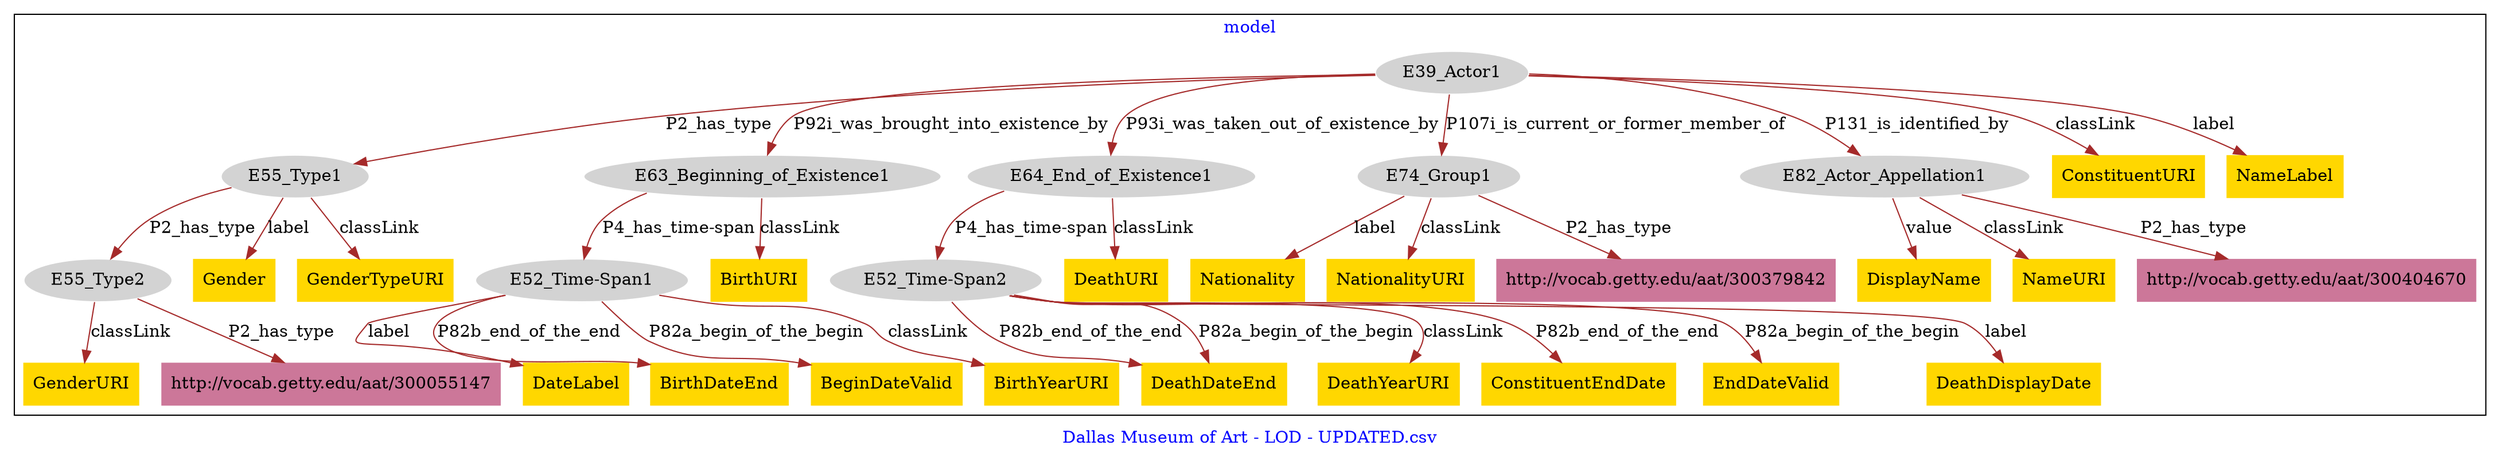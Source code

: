 digraph n0 {
fontcolor="blue"
remincross="true"
label="Dallas Museum of Art - LOD - UPDATED.csv"
subgraph cluster {
label="model"
n2[style="filled",color="white",fillcolor="lightgray",label="E39_Actor1"];
n3[style="filled",color="white",fillcolor="lightgray",label="E55_Type1"];
n4[style="filled",color="white",fillcolor="lightgray",label="E63_Beginning_of_Existence1"];
n5[style="filled",color="white",fillcolor="lightgray",label="E64_End_of_Existence1"];
n6[style="filled",color="white",fillcolor="lightgray",label="E74_Group1"];
n7[style="filled",color="white",fillcolor="lightgray",label="E82_Actor_Appellation1"];
n8[style="filled",color="white",fillcolor="lightgray",label="E55_Type2"];
n9[style="filled",color="white",fillcolor="lightgray",label="E52_Time-Span1"];
n10[style="filled",color="white",fillcolor="lightgray",label="E52_Time-Span2"];
n11[shape="plaintext",style="filled",fillcolor="gold",label="DeathDateEnd"];
n12[shape="plaintext",style="filled",fillcolor="gold",label="DeathYearURI"];
n13[shape="plaintext",style="filled",fillcolor="gold",label="DateLabel"];
n14[shape="plaintext",style="filled",fillcolor="gold",label="Nationality"];
n15[shape="plaintext",style="filled",fillcolor="gold",label="ConstituentURI"];
n16[shape="plaintext",style="filled",fillcolor="gold",label="ConstituentEndDate"];
n17[shape="plaintext",style="filled",fillcolor="gold",label="DisplayName"];
n18[shape="plaintext",style="filled",fillcolor="gold",label="GenderURI"];
n19[shape="plaintext",style="filled",fillcolor="gold",label="EndDateValid"];
n20[shape="plaintext",style="filled",fillcolor="gold",label="Gender"];
n21[shape="plaintext",style="filled",fillcolor="gold",label="NationalityURI"];
n22[shape="plaintext",style="filled",fillcolor="gold",label="DeathURI"];
n23[shape="plaintext",style="filled",fillcolor="gold",label="NameLabel"];
n24[shape="plaintext",style="filled",fillcolor="gold",label="GenderTypeURI"];
n25[shape="plaintext",style="filled",fillcolor="gold",label="BirthDateEnd"];
n26[shape="plaintext",style="filled",fillcolor="gold",label="DeathDisplayDate"];
n27[shape="plaintext",style="filled",fillcolor="gold",label="NameURI"];
n28[shape="plaintext",style="filled",fillcolor="gold",label="BeginDateValid"];
n29[shape="plaintext",style="filled",fillcolor="gold",label="BirthURI"];
n30[shape="plaintext",style="filled",fillcolor="gold",label="BirthYearURI"];
n31[shape="plaintext",style="filled",fillcolor="#CC7799",label="http://vocab.getty.edu/aat/300404670"];
n32[shape="plaintext",style="filled",fillcolor="#CC7799",label="http://vocab.getty.edu/aat/300055147"];
n33[shape="plaintext",style="filled",fillcolor="#CC7799",label="http://vocab.getty.edu/aat/300379842"];
}
n2 -> n3[color="brown",fontcolor="black",label="P2_has_type"]
n2 -> n4[color="brown",fontcolor="black",label="P92i_was_brought_into_existence_by"]
n2 -> n5[color="brown",fontcolor="black",label="P93i_was_taken_out_of_existence_by"]
n2 -> n6[color="brown",fontcolor="black",label="P107i_is_current_or_former_member_of"]
n2 -> n7[color="brown",fontcolor="black",label="P131_is_identified_by"]
n3 -> n8[color="brown",fontcolor="black",label="P2_has_type"]
n4 -> n9[color="brown",fontcolor="black",label="P4_has_time-span"]
n5 -> n10[color="brown",fontcolor="black",label="P4_has_time-span"]
n10 -> n11[color="brown",fontcolor="black",label="P82b_end_of_the_end"]
n10 -> n12[color="brown",fontcolor="black",label="classLink"]
n9 -> n13[color="brown",fontcolor="black",label="label"]
n6 -> n14[color="brown",fontcolor="black",label="label"]
n2 -> n15[color="brown",fontcolor="black",label="classLink"]
n10 -> n16[color="brown",fontcolor="black",label="P82b_end_of_the_end"]
n7 -> n17[color="brown",fontcolor="black",label="value"]
n8 -> n18[color="brown",fontcolor="black",label="classLink"]
n10 -> n19[color="brown",fontcolor="black",label="P82a_begin_of_the_begin"]
n3 -> n20[color="brown",fontcolor="black",label="label"]
n6 -> n21[color="brown",fontcolor="black",label="classLink"]
n5 -> n22[color="brown",fontcolor="black",label="classLink"]
n2 -> n23[color="brown",fontcolor="black",label="label"]
n3 -> n24[color="brown",fontcolor="black",label="classLink"]
n9 -> n25[color="brown",fontcolor="black",label="P82b_end_of_the_end"]
n10 -> n26[color="brown",fontcolor="black",label="label"]
n7 -> n27[color="brown",fontcolor="black",label="classLink"]
n9 -> n28[color="brown",fontcolor="black",label="P82a_begin_of_the_begin"]
n4 -> n29[color="brown",fontcolor="black",label="classLink"]
n9 -> n30[color="brown",fontcolor="black",label="classLink"]
n7 -> n31[color="brown",fontcolor="black",label="P2_has_type"]
n8 -> n32[color="brown",fontcolor="black",label="P2_has_type"]
n6 -> n33[color="brown",fontcolor="black",label="P2_has_type"]
n10 -> n11[color="brown",fontcolor="black",label="P82a_begin_of_the_begin"]
}
